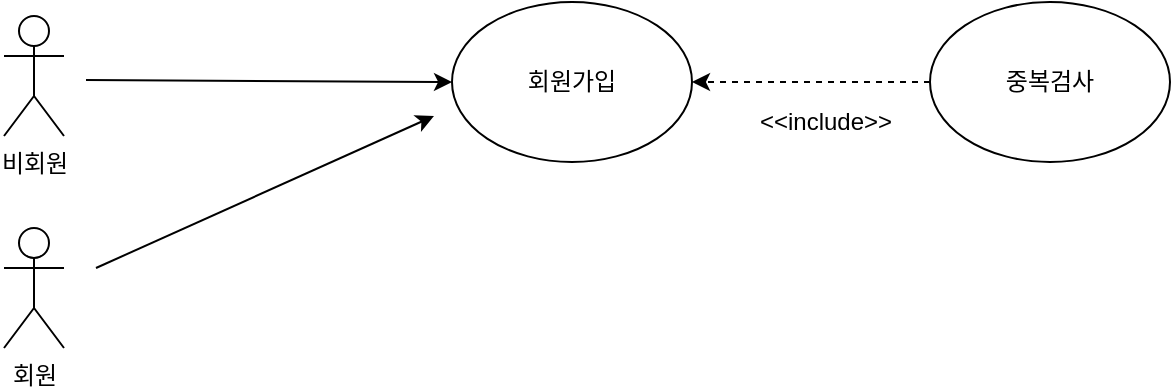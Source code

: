 <mxfile version="14.4.3" type="device"><diagram id="Mbl74-S6Ji3OqrVwDcFJ" name="페이지-1"><mxGraphModel dx="944" dy="632" grid="0" gridSize="10" guides="1" tooltips="1" connect="1" arrows="1" fold="1" page="1" pageScale="1" pageWidth="827" pageHeight="1169" math="0" shadow="0"><root><mxCell id="0"/><mxCell id="1" parent="0"/><mxCell id="578LeAb0V2hgIypx7o14-1" value="비회원" style="shape=umlActor;verticalLabelPosition=bottom;verticalAlign=top;html=1;outlineConnect=0;" parent="1" vertex="1"><mxGeometry x="161" y="159" width="30" height="60" as="geometry"/></mxCell><mxCell id="578LeAb0V2hgIypx7o14-2" value="회원가입" style="ellipse;whiteSpace=wrap;html=1;" parent="1" vertex="1"><mxGeometry x="385" y="152" width="120" height="80" as="geometry"/></mxCell><mxCell id="578LeAb0V2hgIypx7o14-3" value="중복검사" style="ellipse;whiteSpace=wrap;html=1;" parent="1" vertex="1"><mxGeometry x="624" y="152" width="120" height="80" as="geometry"/></mxCell><mxCell id="578LeAb0V2hgIypx7o14-5" value="" style="endArrow=classic;html=1;entryX=0;entryY=0.5;entryDx=0;entryDy=0;" parent="1" target="578LeAb0V2hgIypx7o14-2" edge="1"><mxGeometry width="50" height="50" relative="1" as="geometry"><mxPoint x="202" y="191" as="sourcePoint"/><mxPoint x="437" y="300" as="targetPoint"/></mxGeometry></mxCell><mxCell id="578LeAb0V2hgIypx7o14-6" value="" style="endArrow=classic;html=1;entryX=1;entryY=0.5;entryDx=0;entryDy=0;exitX=0;exitY=0.5;exitDx=0;exitDy=0;dashed=1;" parent="1" source="578LeAb0V2hgIypx7o14-3" target="578LeAb0V2hgIypx7o14-2" edge="1"><mxGeometry width="50" height="50" relative="1" as="geometry"><mxPoint x="638" y="331" as="sourcePoint"/><mxPoint x="437" y="300" as="targetPoint"/></mxGeometry></mxCell><mxCell id="578LeAb0V2hgIypx7o14-7" value="&amp;lt;&amp;lt;include&amp;gt;&amp;gt;" style="text;html=1;strokeColor=none;fillColor=none;align=center;verticalAlign=middle;whiteSpace=wrap;rounded=0;" parent="1" vertex="1"><mxGeometry x="552" y="202" width="40" height="20" as="geometry"/></mxCell><mxCell id="fYfjbpLX7Mjh0ZSOZ1_W-1" value="회원" style="shape=umlActor;verticalLabelPosition=bottom;verticalAlign=top;html=1;outlineConnect=0;" vertex="1" parent="1"><mxGeometry x="161" y="265" width="30" height="60" as="geometry"/></mxCell><mxCell id="fYfjbpLX7Mjh0ZSOZ1_W-2" value="" style="endArrow=classic;html=1;" edge="1" parent="1"><mxGeometry width="50" height="50" relative="1" as="geometry"><mxPoint x="207" y="285" as="sourcePoint"/><mxPoint x="376" y="209" as="targetPoint"/></mxGeometry></mxCell></root></mxGraphModel></diagram></mxfile>